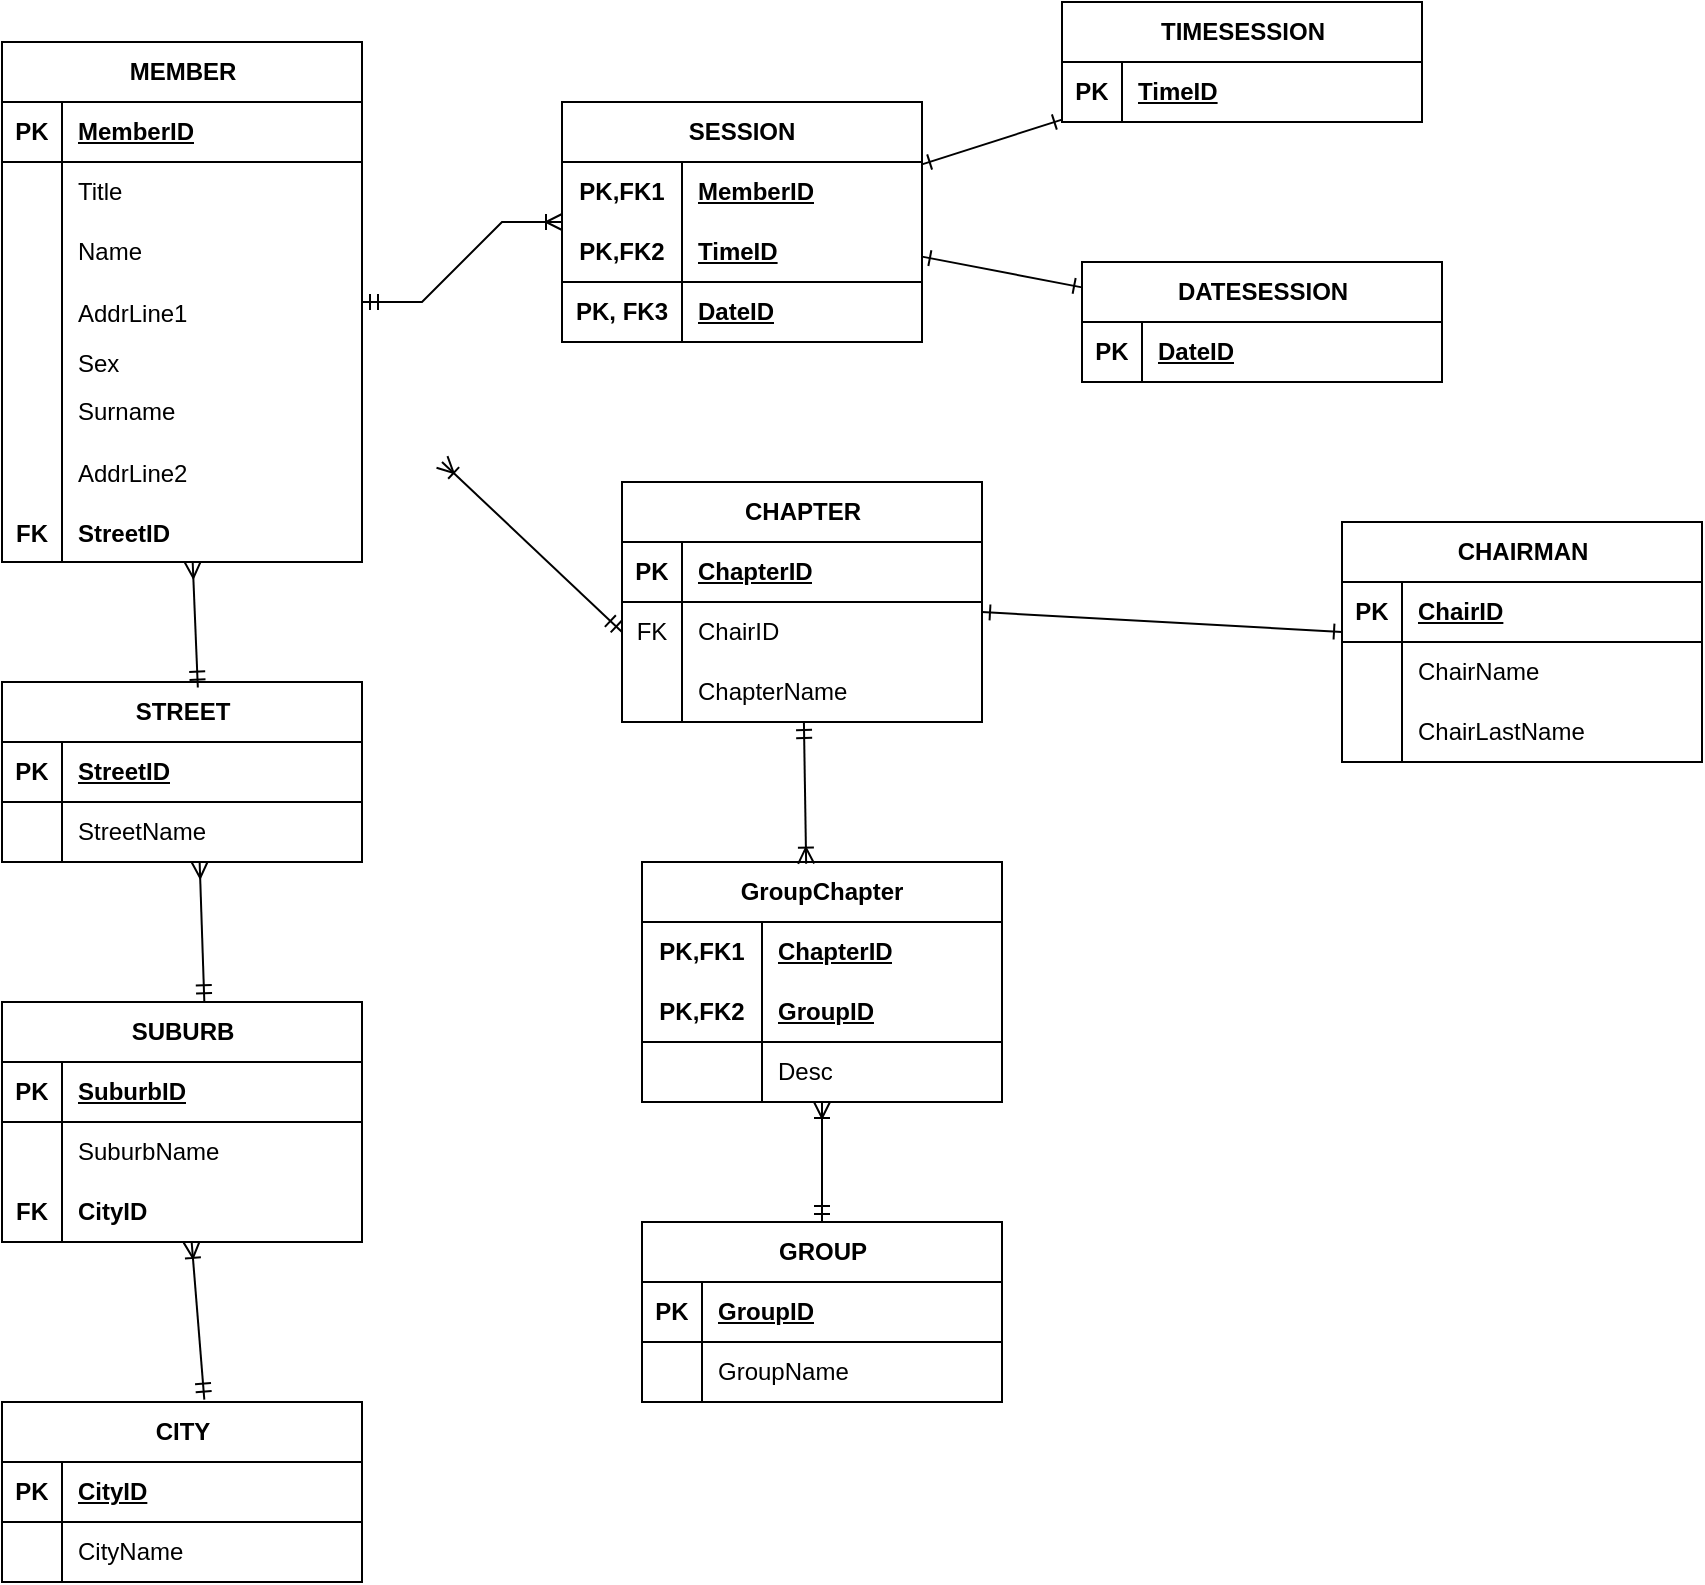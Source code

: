 <mxfile version="24.2.7" type="github">
  <diagram name="Page-1" id="jujWdi4QjU6Uphn5xkBP">
    <mxGraphModel dx="1050" dy="522" grid="1" gridSize="10" guides="1" tooltips="1" connect="1" arrows="1" fold="1" page="1" pageScale="1" pageWidth="3300" pageHeight="4681" math="0" shadow="0">
      <root>
        <mxCell id="0" />
        <mxCell id="1" parent="0" />
        <mxCell id="RATRCSZyDUjlGQs8V0n4-1" value="MEMBER" style="shape=table;startSize=30;container=1;collapsible=1;childLayout=tableLayout;fixedRows=1;rowLines=0;fontStyle=1;align=center;resizeLast=1;html=1;" vertex="1" parent="1">
          <mxGeometry x="300" y="660" width="180" height="260" as="geometry" />
        </mxCell>
        <mxCell id="RATRCSZyDUjlGQs8V0n4-2" value="" style="shape=tableRow;horizontal=0;startSize=0;swimlaneHead=0;swimlaneBody=0;fillColor=none;collapsible=0;dropTarget=0;points=[[0,0.5],[1,0.5]];portConstraint=eastwest;top=0;left=0;right=0;bottom=1;" vertex="1" parent="RATRCSZyDUjlGQs8V0n4-1">
          <mxGeometry y="30" width="180" height="30" as="geometry" />
        </mxCell>
        <mxCell id="RATRCSZyDUjlGQs8V0n4-3" value="PK" style="shape=partialRectangle;connectable=0;fillColor=none;top=0;left=0;bottom=0;right=0;fontStyle=1;overflow=hidden;whiteSpace=wrap;html=1;" vertex="1" parent="RATRCSZyDUjlGQs8V0n4-2">
          <mxGeometry width="30" height="30" as="geometry">
            <mxRectangle width="30" height="30" as="alternateBounds" />
          </mxGeometry>
        </mxCell>
        <mxCell id="RATRCSZyDUjlGQs8V0n4-4" value="MemberID" style="shape=partialRectangle;connectable=0;fillColor=none;top=0;left=0;bottom=0;right=0;align=left;spacingLeft=6;fontStyle=5;overflow=hidden;whiteSpace=wrap;html=1;" vertex="1" parent="RATRCSZyDUjlGQs8V0n4-2">
          <mxGeometry x="30" width="150" height="30" as="geometry">
            <mxRectangle width="150" height="30" as="alternateBounds" />
          </mxGeometry>
        </mxCell>
        <mxCell id="RATRCSZyDUjlGQs8V0n4-5" value="" style="shape=tableRow;horizontal=0;startSize=0;swimlaneHead=0;swimlaneBody=0;fillColor=none;collapsible=0;dropTarget=0;points=[[0,0.5],[1,0.5]];portConstraint=eastwest;top=0;left=0;right=0;bottom=0;" vertex="1" parent="RATRCSZyDUjlGQs8V0n4-1">
          <mxGeometry y="60" width="180" height="30" as="geometry" />
        </mxCell>
        <mxCell id="RATRCSZyDUjlGQs8V0n4-6" value="" style="shape=partialRectangle;connectable=0;fillColor=none;top=0;left=0;bottom=0;right=0;editable=1;overflow=hidden;whiteSpace=wrap;html=1;" vertex="1" parent="RATRCSZyDUjlGQs8V0n4-5">
          <mxGeometry width="30" height="30" as="geometry">
            <mxRectangle width="30" height="30" as="alternateBounds" />
          </mxGeometry>
        </mxCell>
        <mxCell id="RATRCSZyDUjlGQs8V0n4-7" value="Title" style="shape=partialRectangle;connectable=0;fillColor=none;top=0;left=0;bottom=0;right=0;align=left;spacingLeft=6;overflow=hidden;whiteSpace=wrap;html=1;" vertex="1" parent="RATRCSZyDUjlGQs8V0n4-5">
          <mxGeometry x="30" width="150" height="30" as="geometry">
            <mxRectangle width="150" height="30" as="alternateBounds" />
          </mxGeometry>
        </mxCell>
        <mxCell id="RATRCSZyDUjlGQs8V0n4-8" value="" style="shape=tableRow;horizontal=0;startSize=0;swimlaneHead=0;swimlaneBody=0;fillColor=none;collapsible=0;dropTarget=0;points=[[0,0.5],[1,0.5]];portConstraint=eastwest;top=0;left=0;right=0;bottom=0;" vertex="1" parent="RATRCSZyDUjlGQs8V0n4-1">
          <mxGeometry y="90" width="180" height="30" as="geometry" />
        </mxCell>
        <mxCell id="RATRCSZyDUjlGQs8V0n4-9" value="" style="shape=partialRectangle;connectable=0;fillColor=none;top=0;left=0;bottom=0;right=0;editable=1;overflow=hidden;whiteSpace=wrap;html=1;" vertex="1" parent="RATRCSZyDUjlGQs8V0n4-8">
          <mxGeometry width="30" height="30" as="geometry">
            <mxRectangle width="30" height="30" as="alternateBounds" />
          </mxGeometry>
        </mxCell>
        <mxCell id="RATRCSZyDUjlGQs8V0n4-10" value="Name" style="shape=partialRectangle;connectable=0;fillColor=none;top=0;left=0;bottom=0;right=0;align=left;spacingLeft=6;overflow=hidden;whiteSpace=wrap;html=1;" vertex="1" parent="RATRCSZyDUjlGQs8V0n4-8">
          <mxGeometry x="30" width="150" height="30" as="geometry">
            <mxRectangle width="150" height="30" as="alternateBounds" />
          </mxGeometry>
        </mxCell>
        <mxCell id="RATRCSZyDUjlGQs8V0n4-19" value="" style="shape=tableRow;horizontal=0;startSize=0;swimlaneHead=0;swimlaneBody=0;fillColor=none;collapsible=0;dropTarget=0;points=[[0,0.5],[1,0.5]];portConstraint=eastwest;top=0;left=0;right=0;bottom=0;" vertex="1" parent="RATRCSZyDUjlGQs8V0n4-1">
          <mxGeometry y="120" width="180" height="30" as="geometry" />
        </mxCell>
        <mxCell id="RATRCSZyDUjlGQs8V0n4-20" value="" style="shape=partialRectangle;connectable=0;fillColor=none;top=0;left=0;bottom=0;right=0;editable=1;overflow=hidden;" vertex="1" parent="RATRCSZyDUjlGQs8V0n4-19">
          <mxGeometry width="30" height="30" as="geometry">
            <mxRectangle width="30" height="30" as="alternateBounds" />
          </mxGeometry>
        </mxCell>
        <mxCell id="RATRCSZyDUjlGQs8V0n4-21" value="AddrLine1" style="shape=partialRectangle;connectable=0;fillColor=none;top=0;left=0;bottom=0;right=0;align=left;spacingLeft=6;overflow=hidden;" vertex="1" parent="RATRCSZyDUjlGQs8V0n4-19">
          <mxGeometry x="30" width="150" height="30" as="geometry">
            <mxRectangle width="150" height="30" as="alternateBounds" />
          </mxGeometry>
        </mxCell>
        <mxCell id="RATRCSZyDUjlGQs8V0n4-15" value="" style="shape=tableRow;horizontal=0;startSize=0;swimlaneHead=0;swimlaneBody=0;fillColor=none;collapsible=0;dropTarget=0;points=[[0,0.5],[1,0.5]];portConstraint=eastwest;top=0;left=0;right=0;bottom=0;" vertex="1" parent="RATRCSZyDUjlGQs8V0n4-1">
          <mxGeometry y="150" width="180" height="20" as="geometry" />
        </mxCell>
        <mxCell id="RATRCSZyDUjlGQs8V0n4-16" value="" style="shape=partialRectangle;connectable=0;fillColor=none;top=0;left=0;bottom=0;right=0;editable=1;overflow=hidden;" vertex="1" parent="RATRCSZyDUjlGQs8V0n4-15">
          <mxGeometry width="30" height="20" as="geometry">
            <mxRectangle width="30" height="20" as="alternateBounds" />
          </mxGeometry>
        </mxCell>
        <mxCell id="RATRCSZyDUjlGQs8V0n4-17" value="Sex" style="shape=partialRectangle;connectable=0;fillColor=none;top=0;left=0;bottom=0;right=0;align=left;spacingLeft=6;overflow=hidden;" vertex="1" parent="RATRCSZyDUjlGQs8V0n4-15">
          <mxGeometry x="30" width="150" height="20" as="geometry">
            <mxRectangle width="150" height="20" as="alternateBounds" />
          </mxGeometry>
        </mxCell>
        <mxCell id="RATRCSZyDUjlGQs8V0n4-11" value="" style="shape=tableRow;horizontal=0;startSize=0;swimlaneHead=0;swimlaneBody=0;fillColor=none;collapsible=0;dropTarget=0;points=[[0,0.5],[1,0.5]];portConstraint=eastwest;top=0;left=0;right=0;bottom=0;" vertex="1" parent="RATRCSZyDUjlGQs8V0n4-1">
          <mxGeometry y="170" width="180" height="30" as="geometry" />
        </mxCell>
        <mxCell id="RATRCSZyDUjlGQs8V0n4-12" value="" style="shape=partialRectangle;connectable=0;fillColor=none;top=0;left=0;bottom=0;right=0;editable=1;overflow=hidden;whiteSpace=wrap;html=1;" vertex="1" parent="RATRCSZyDUjlGQs8V0n4-11">
          <mxGeometry width="30" height="30" as="geometry">
            <mxRectangle width="30" height="30" as="alternateBounds" />
          </mxGeometry>
        </mxCell>
        <mxCell id="RATRCSZyDUjlGQs8V0n4-13" value="Surname" style="shape=partialRectangle;connectable=0;fillColor=none;top=0;left=0;bottom=0;right=0;align=left;spacingLeft=6;overflow=hidden;whiteSpace=wrap;html=1;" vertex="1" parent="RATRCSZyDUjlGQs8V0n4-11">
          <mxGeometry x="30" width="150" height="30" as="geometry">
            <mxRectangle width="150" height="30" as="alternateBounds" />
          </mxGeometry>
        </mxCell>
        <mxCell id="RATRCSZyDUjlGQs8V0n4-23" value="" style="shape=tableRow;horizontal=0;startSize=0;swimlaneHead=0;swimlaneBody=0;fillColor=none;collapsible=0;dropTarget=0;points=[[0,0.5],[1,0.5]];portConstraint=eastwest;top=0;left=0;right=0;bottom=0;" vertex="1" parent="RATRCSZyDUjlGQs8V0n4-1">
          <mxGeometry y="200" width="180" height="30" as="geometry" />
        </mxCell>
        <mxCell id="RATRCSZyDUjlGQs8V0n4-24" value="" style="shape=partialRectangle;connectable=0;fillColor=none;top=0;left=0;bottom=0;right=0;editable=1;overflow=hidden;" vertex="1" parent="RATRCSZyDUjlGQs8V0n4-23">
          <mxGeometry width="30" height="30" as="geometry">
            <mxRectangle width="30" height="30" as="alternateBounds" />
          </mxGeometry>
        </mxCell>
        <mxCell id="RATRCSZyDUjlGQs8V0n4-25" value="AddrLine2" style="shape=partialRectangle;connectable=0;fillColor=none;top=0;left=0;bottom=0;right=0;align=left;spacingLeft=6;overflow=hidden;" vertex="1" parent="RATRCSZyDUjlGQs8V0n4-23">
          <mxGeometry x="30" width="150" height="30" as="geometry">
            <mxRectangle width="150" height="30" as="alternateBounds" />
          </mxGeometry>
        </mxCell>
        <mxCell id="RATRCSZyDUjlGQs8V0n4-27" value="" style="shape=tableRow;horizontal=0;startSize=0;swimlaneHead=0;swimlaneBody=0;fillColor=none;collapsible=0;dropTarget=0;points=[[0,0.5],[1,0.5]];portConstraint=eastwest;top=0;left=0;right=0;bottom=0;" vertex="1" parent="RATRCSZyDUjlGQs8V0n4-1">
          <mxGeometry y="230" width="180" height="30" as="geometry" />
        </mxCell>
        <mxCell id="RATRCSZyDUjlGQs8V0n4-28" value="FK" style="shape=partialRectangle;connectable=0;fillColor=none;top=0;left=0;bottom=0;right=0;editable=1;overflow=hidden;fontStyle=1" vertex="1" parent="RATRCSZyDUjlGQs8V0n4-27">
          <mxGeometry width="30" height="30" as="geometry">
            <mxRectangle width="30" height="30" as="alternateBounds" />
          </mxGeometry>
        </mxCell>
        <mxCell id="RATRCSZyDUjlGQs8V0n4-29" value="StreetID" style="shape=partialRectangle;connectable=0;fillColor=none;top=0;left=0;bottom=0;right=0;align=left;spacingLeft=6;overflow=hidden;fontStyle=1" vertex="1" parent="RATRCSZyDUjlGQs8V0n4-27">
          <mxGeometry x="30" width="150" height="30" as="geometry">
            <mxRectangle width="150" height="30" as="alternateBounds" />
          </mxGeometry>
        </mxCell>
        <mxCell id="RATRCSZyDUjlGQs8V0n4-30" value="STREET" style="shape=table;startSize=30;container=1;collapsible=1;childLayout=tableLayout;fixedRows=1;rowLines=0;fontStyle=1;align=center;resizeLast=1;html=1;" vertex="1" parent="1">
          <mxGeometry x="300" y="980" width="180" height="90" as="geometry" />
        </mxCell>
        <mxCell id="RATRCSZyDUjlGQs8V0n4-31" value="" style="shape=tableRow;horizontal=0;startSize=0;swimlaneHead=0;swimlaneBody=0;fillColor=none;collapsible=0;dropTarget=0;points=[[0,0.5],[1,0.5]];portConstraint=eastwest;top=0;left=0;right=0;bottom=1;" vertex="1" parent="RATRCSZyDUjlGQs8V0n4-30">
          <mxGeometry y="30" width="180" height="30" as="geometry" />
        </mxCell>
        <mxCell id="RATRCSZyDUjlGQs8V0n4-32" value="PK" style="shape=partialRectangle;connectable=0;fillColor=none;top=0;left=0;bottom=0;right=0;fontStyle=1;overflow=hidden;whiteSpace=wrap;html=1;" vertex="1" parent="RATRCSZyDUjlGQs8V0n4-31">
          <mxGeometry width="30" height="30" as="geometry">
            <mxRectangle width="30" height="30" as="alternateBounds" />
          </mxGeometry>
        </mxCell>
        <mxCell id="RATRCSZyDUjlGQs8V0n4-33" value="StreetID" style="shape=partialRectangle;connectable=0;fillColor=none;top=0;left=0;bottom=0;right=0;align=left;spacingLeft=6;fontStyle=5;overflow=hidden;whiteSpace=wrap;html=1;" vertex="1" parent="RATRCSZyDUjlGQs8V0n4-31">
          <mxGeometry x="30" width="150" height="30" as="geometry">
            <mxRectangle width="150" height="30" as="alternateBounds" />
          </mxGeometry>
        </mxCell>
        <mxCell id="RATRCSZyDUjlGQs8V0n4-34" value="" style="shape=tableRow;horizontal=0;startSize=0;swimlaneHead=0;swimlaneBody=0;fillColor=none;collapsible=0;dropTarget=0;points=[[0,0.5],[1,0.5]];portConstraint=eastwest;top=0;left=0;right=0;bottom=0;" vertex="1" parent="RATRCSZyDUjlGQs8V0n4-30">
          <mxGeometry y="60" width="180" height="30" as="geometry" />
        </mxCell>
        <mxCell id="RATRCSZyDUjlGQs8V0n4-35" value="" style="shape=partialRectangle;connectable=0;fillColor=none;top=0;left=0;bottom=0;right=0;editable=1;overflow=hidden;whiteSpace=wrap;html=1;" vertex="1" parent="RATRCSZyDUjlGQs8V0n4-34">
          <mxGeometry width="30" height="30" as="geometry">
            <mxRectangle width="30" height="30" as="alternateBounds" />
          </mxGeometry>
        </mxCell>
        <mxCell id="RATRCSZyDUjlGQs8V0n4-36" value="StreetName" style="shape=partialRectangle;connectable=0;fillColor=none;top=0;left=0;bottom=0;right=0;align=left;spacingLeft=6;overflow=hidden;whiteSpace=wrap;html=1;" vertex="1" parent="RATRCSZyDUjlGQs8V0n4-34">
          <mxGeometry x="30" width="150" height="30" as="geometry">
            <mxRectangle width="150" height="30" as="alternateBounds" />
          </mxGeometry>
        </mxCell>
        <mxCell id="RATRCSZyDUjlGQs8V0n4-43" value="SUBURB" style="shape=table;startSize=30;container=1;collapsible=1;childLayout=tableLayout;fixedRows=1;rowLines=0;fontStyle=1;align=center;resizeLast=1;html=1;" vertex="1" parent="1">
          <mxGeometry x="300" y="1140" width="180" height="120" as="geometry" />
        </mxCell>
        <mxCell id="RATRCSZyDUjlGQs8V0n4-44" value="" style="shape=tableRow;horizontal=0;startSize=0;swimlaneHead=0;swimlaneBody=0;fillColor=none;collapsible=0;dropTarget=0;points=[[0,0.5],[1,0.5]];portConstraint=eastwest;top=0;left=0;right=0;bottom=1;" vertex="1" parent="RATRCSZyDUjlGQs8V0n4-43">
          <mxGeometry y="30" width="180" height="30" as="geometry" />
        </mxCell>
        <mxCell id="RATRCSZyDUjlGQs8V0n4-45" value="PK" style="shape=partialRectangle;connectable=0;fillColor=none;top=0;left=0;bottom=0;right=0;fontStyle=1;overflow=hidden;whiteSpace=wrap;html=1;" vertex="1" parent="RATRCSZyDUjlGQs8V0n4-44">
          <mxGeometry width="30" height="30" as="geometry">
            <mxRectangle width="30" height="30" as="alternateBounds" />
          </mxGeometry>
        </mxCell>
        <mxCell id="RATRCSZyDUjlGQs8V0n4-46" value="SuburbID" style="shape=partialRectangle;connectable=0;fillColor=none;top=0;left=0;bottom=0;right=0;align=left;spacingLeft=6;fontStyle=5;overflow=hidden;whiteSpace=wrap;html=1;" vertex="1" parent="RATRCSZyDUjlGQs8V0n4-44">
          <mxGeometry x="30" width="150" height="30" as="geometry">
            <mxRectangle width="150" height="30" as="alternateBounds" />
          </mxGeometry>
        </mxCell>
        <mxCell id="RATRCSZyDUjlGQs8V0n4-47" value="" style="shape=tableRow;horizontal=0;startSize=0;swimlaneHead=0;swimlaneBody=0;fillColor=none;collapsible=0;dropTarget=0;points=[[0,0.5],[1,0.5]];portConstraint=eastwest;top=0;left=0;right=0;bottom=0;" vertex="1" parent="RATRCSZyDUjlGQs8V0n4-43">
          <mxGeometry y="60" width="180" height="30" as="geometry" />
        </mxCell>
        <mxCell id="RATRCSZyDUjlGQs8V0n4-48" value="" style="shape=partialRectangle;connectable=0;fillColor=none;top=0;left=0;bottom=0;right=0;editable=1;overflow=hidden;whiteSpace=wrap;html=1;" vertex="1" parent="RATRCSZyDUjlGQs8V0n4-47">
          <mxGeometry width="30" height="30" as="geometry">
            <mxRectangle width="30" height="30" as="alternateBounds" />
          </mxGeometry>
        </mxCell>
        <mxCell id="RATRCSZyDUjlGQs8V0n4-49" value="SuburbName" style="shape=partialRectangle;connectable=0;fillColor=none;top=0;left=0;bottom=0;right=0;align=left;spacingLeft=6;overflow=hidden;whiteSpace=wrap;html=1;" vertex="1" parent="RATRCSZyDUjlGQs8V0n4-47">
          <mxGeometry x="30" width="150" height="30" as="geometry">
            <mxRectangle width="150" height="30" as="alternateBounds" />
          </mxGeometry>
        </mxCell>
        <mxCell id="RATRCSZyDUjlGQs8V0n4-50" value="" style="shape=tableRow;horizontal=0;startSize=0;swimlaneHead=0;swimlaneBody=0;fillColor=none;collapsible=0;dropTarget=0;points=[[0,0.5],[1,0.5]];portConstraint=eastwest;top=0;left=0;right=0;bottom=0;" vertex="1" parent="RATRCSZyDUjlGQs8V0n4-43">
          <mxGeometry y="90" width="180" height="30" as="geometry" />
        </mxCell>
        <mxCell id="RATRCSZyDUjlGQs8V0n4-51" value="&lt;b&gt;FK&lt;/b&gt;" style="shape=partialRectangle;connectable=0;fillColor=none;top=0;left=0;bottom=0;right=0;editable=1;overflow=hidden;whiteSpace=wrap;html=1;" vertex="1" parent="RATRCSZyDUjlGQs8V0n4-50">
          <mxGeometry width="30" height="30" as="geometry">
            <mxRectangle width="30" height="30" as="alternateBounds" />
          </mxGeometry>
        </mxCell>
        <mxCell id="RATRCSZyDUjlGQs8V0n4-52" value="&lt;b&gt;CityID&lt;/b&gt;" style="shape=partialRectangle;connectable=0;fillColor=none;top=0;left=0;bottom=0;right=0;align=left;spacingLeft=6;overflow=hidden;whiteSpace=wrap;html=1;" vertex="1" parent="RATRCSZyDUjlGQs8V0n4-50">
          <mxGeometry x="30" width="150" height="30" as="geometry">
            <mxRectangle width="150" height="30" as="alternateBounds" />
          </mxGeometry>
        </mxCell>
        <mxCell id="RATRCSZyDUjlGQs8V0n4-56" value="CITY" style="shape=table;startSize=30;container=1;collapsible=1;childLayout=tableLayout;fixedRows=1;rowLines=0;fontStyle=1;align=center;resizeLast=1;html=1;" vertex="1" parent="1">
          <mxGeometry x="300" y="1340" width="180" height="90" as="geometry" />
        </mxCell>
        <mxCell id="RATRCSZyDUjlGQs8V0n4-57" value="" style="shape=tableRow;horizontal=0;startSize=0;swimlaneHead=0;swimlaneBody=0;fillColor=none;collapsible=0;dropTarget=0;points=[[0,0.5],[1,0.5]];portConstraint=eastwest;top=0;left=0;right=0;bottom=1;" vertex="1" parent="RATRCSZyDUjlGQs8V0n4-56">
          <mxGeometry y="30" width="180" height="30" as="geometry" />
        </mxCell>
        <mxCell id="RATRCSZyDUjlGQs8V0n4-58" value="PK" style="shape=partialRectangle;connectable=0;fillColor=none;top=0;left=0;bottom=0;right=0;fontStyle=1;overflow=hidden;whiteSpace=wrap;html=1;" vertex="1" parent="RATRCSZyDUjlGQs8V0n4-57">
          <mxGeometry width="30" height="30" as="geometry">
            <mxRectangle width="30" height="30" as="alternateBounds" />
          </mxGeometry>
        </mxCell>
        <mxCell id="RATRCSZyDUjlGQs8V0n4-59" value="CityID" style="shape=partialRectangle;connectable=0;fillColor=none;top=0;left=0;bottom=0;right=0;align=left;spacingLeft=6;fontStyle=5;overflow=hidden;whiteSpace=wrap;html=1;" vertex="1" parent="RATRCSZyDUjlGQs8V0n4-57">
          <mxGeometry x="30" width="150" height="30" as="geometry">
            <mxRectangle width="150" height="30" as="alternateBounds" />
          </mxGeometry>
        </mxCell>
        <mxCell id="RATRCSZyDUjlGQs8V0n4-60" value="" style="shape=tableRow;horizontal=0;startSize=0;swimlaneHead=0;swimlaneBody=0;fillColor=none;collapsible=0;dropTarget=0;points=[[0,0.5],[1,0.5]];portConstraint=eastwest;top=0;left=0;right=0;bottom=0;" vertex="1" parent="RATRCSZyDUjlGQs8V0n4-56">
          <mxGeometry y="60" width="180" height="30" as="geometry" />
        </mxCell>
        <mxCell id="RATRCSZyDUjlGQs8V0n4-61" value="" style="shape=partialRectangle;connectable=0;fillColor=none;top=0;left=0;bottom=0;right=0;editable=1;overflow=hidden;whiteSpace=wrap;html=1;" vertex="1" parent="RATRCSZyDUjlGQs8V0n4-60">
          <mxGeometry width="30" height="30" as="geometry">
            <mxRectangle width="30" height="30" as="alternateBounds" />
          </mxGeometry>
        </mxCell>
        <mxCell id="RATRCSZyDUjlGQs8V0n4-62" value="CityName" style="shape=partialRectangle;connectable=0;fillColor=none;top=0;left=0;bottom=0;right=0;align=left;spacingLeft=6;overflow=hidden;whiteSpace=wrap;html=1;" vertex="1" parent="RATRCSZyDUjlGQs8V0n4-60">
          <mxGeometry x="30" width="150" height="30" as="geometry">
            <mxRectangle width="150" height="30" as="alternateBounds" />
          </mxGeometry>
        </mxCell>
        <mxCell id="RATRCSZyDUjlGQs8V0n4-69" value="" style="fontSize=12;html=1;endArrow=ERmany;startArrow=ERmandOne;rounded=0;exitX=0.562;exitY=-0.003;exitDx=0;exitDy=0;exitPerimeter=0;endFill=0;startFill=0;entryX=0.549;entryY=1;entryDx=0;entryDy=0;entryPerimeter=0;" edge="1" parent="1" source="RATRCSZyDUjlGQs8V0n4-43" target="RATRCSZyDUjlGQs8V0n4-34">
          <mxGeometry width="100" height="100" relative="1" as="geometry">
            <mxPoint x="630" y="1110" as="sourcePoint" />
            <mxPoint x="390" y="1080" as="targetPoint" />
          </mxGeometry>
        </mxCell>
        <mxCell id="RATRCSZyDUjlGQs8V0n4-70" value="" style="fontSize=12;html=1;endArrow=ERmany;startArrow=ERmandOne;rounded=0;exitX=0.544;exitY=0.031;exitDx=0;exitDy=0;exitPerimeter=0;endFill=0;" edge="1" parent="1" source="RATRCSZyDUjlGQs8V0n4-30" target="RATRCSZyDUjlGQs8V0n4-1">
          <mxGeometry width="100" height="100" relative="1" as="geometry">
            <mxPoint x="630" y="1020" as="sourcePoint" />
            <mxPoint x="730" y="920" as="targetPoint" />
          </mxGeometry>
        </mxCell>
        <mxCell id="RATRCSZyDUjlGQs8V0n4-71" value="" style="fontSize=12;html=1;endArrow=ERoneToMany;startArrow=ERmandOne;rounded=0;exitX=0.562;exitY=-0.013;exitDx=0;exitDy=0;exitPerimeter=0;" edge="1" parent="1" source="RATRCSZyDUjlGQs8V0n4-56" target="RATRCSZyDUjlGQs8V0n4-43">
          <mxGeometry width="100" height="100" relative="1" as="geometry">
            <mxPoint x="630" y="1150" as="sourcePoint" />
            <mxPoint x="730" y="1050" as="targetPoint" />
          </mxGeometry>
        </mxCell>
        <mxCell id="RATRCSZyDUjlGQs8V0n4-85" value="SESSION" style="shape=table;startSize=30;container=1;collapsible=1;childLayout=tableLayout;fixedRows=1;rowLines=0;fontStyle=1;align=center;resizeLast=1;html=1;whiteSpace=wrap;" vertex="1" parent="1">
          <mxGeometry x="580" y="690" width="180" height="120" as="geometry" />
        </mxCell>
        <mxCell id="RATRCSZyDUjlGQs8V0n4-86" value="" style="shape=tableRow;horizontal=0;startSize=0;swimlaneHead=0;swimlaneBody=0;fillColor=none;collapsible=0;dropTarget=0;points=[[0,0.5],[1,0.5]];portConstraint=eastwest;top=0;left=0;right=0;bottom=0;html=1;" vertex="1" parent="RATRCSZyDUjlGQs8V0n4-85">
          <mxGeometry y="30" width="180" height="30" as="geometry" />
        </mxCell>
        <mxCell id="RATRCSZyDUjlGQs8V0n4-87" value="PK,FK1" style="shape=partialRectangle;connectable=0;fillColor=none;top=0;left=0;bottom=0;right=0;fontStyle=1;overflow=hidden;html=1;whiteSpace=wrap;" vertex="1" parent="RATRCSZyDUjlGQs8V0n4-86">
          <mxGeometry width="60" height="30" as="geometry">
            <mxRectangle width="60" height="30" as="alternateBounds" />
          </mxGeometry>
        </mxCell>
        <mxCell id="RATRCSZyDUjlGQs8V0n4-88" value="MemberID" style="shape=partialRectangle;connectable=0;fillColor=none;top=0;left=0;bottom=0;right=0;align=left;spacingLeft=6;fontStyle=5;overflow=hidden;html=1;whiteSpace=wrap;" vertex="1" parent="RATRCSZyDUjlGQs8V0n4-86">
          <mxGeometry x="60" width="120" height="30" as="geometry">
            <mxRectangle width="120" height="30" as="alternateBounds" />
          </mxGeometry>
        </mxCell>
        <mxCell id="RATRCSZyDUjlGQs8V0n4-89" value="" style="shape=tableRow;horizontal=0;startSize=0;swimlaneHead=0;swimlaneBody=0;fillColor=none;collapsible=0;dropTarget=0;points=[[0,0.5],[1,0.5]];portConstraint=eastwest;top=0;left=0;right=0;bottom=1;html=1;" vertex="1" parent="RATRCSZyDUjlGQs8V0n4-85">
          <mxGeometry y="60" width="180" height="30" as="geometry" />
        </mxCell>
        <mxCell id="RATRCSZyDUjlGQs8V0n4-90" value="PK,FK2" style="shape=partialRectangle;connectable=0;fillColor=none;top=0;left=0;bottom=0;right=0;fontStyle=1;overflow=hidden;html=1;whiteSpace=wrap;" vertex="1" parent="RATRCSZyDUjlGQs8V0n4-89">
          <mxGeometry width="60" height="30" as="geometry">
            <mxRectangle width="60" height="30" as="alternateBounds" />
          </mxGeometry>
        </mxCell>
        <mxCell id="RATRCSZyDUjlGQs8V0n4-91" value="TimeID" style="shape=partialRectangle;connectable=0;fillColor=none;top=0;left=0;bottom=0;right=0;align=left;spacingLeft=6;fontStyle=5;overflow=hidden;html=1;whiteSpace=wrap;" vertex="1" parent="RATRCSZyDUjlGQs8V0n4-89">
          <mxGeometry x="60" width="120" height="30" as="geometry">
            <mxRectangle width="120" height="30" as="alternateBounds" />
          </mxGeometry>
        </mxCell>
        <mxCell id="RATRCSZyDUjlGQs8V0n4-99" value="" style="shape=tableRow;horizontal=0;startSize=0;swimlaneHead=0;swimlaneBody=0;fillColor=none;collapsible=0;dropTarget=0;points=[[0,0.5],[1,0.5]];portConstraint=eastwest;top=0;left=0;right=0;bottom=1;" vertex="1" parent="RATRCSZyDUjlGQs8V0n4-85">
          <mxGeometry y="90" width="180" height="30" as="geometry" />
        </mxCell>
        <mxCell id="RATRCSZyDUjlGQs8V0n4-100" value="PK, FK3" style="shape=partialRectangle;connectable=0;fillColor=none;top=0;left=0;bottom=0;right=0;fontStyle=1;overflow=hidden;whiteSpace=wrap;html=1;" vertex="1" parent="RATRCSZyDUjlGQs8V0n4-99">
          <mxGeometry width="60" height="30" as="geometry">
            <mxRectangle width="60" height="30" as="alternateBounds" />
          </mxGeometry>
        </mxCell>
        <mxCell id="RATRCSZyDUjlGQs8V0n4-101" value="DateID" style="shape=partialRectangle;connectable=0;fillColor=none;top=0;left=0;bottom=0;right=0;align=left;spacingLeft=6;fontStyle=5;overflow=hidden;whiteSpace=wrap;html=1;" vertex="1" parent="RATRCSZyDUjlGQs8V0n4-99">
          <mxGeometry x="60" width="120" height="30" as="geometry">
            <mxRectangle width="120" height="30" as="alternateBounds" />
          </mxGeometry>
        </mxCell>
        <mxCell id="RATRCSZyDUjlGQs8V0n4-102" value="TIMESESSION" style="shape=table;startSize=30;container=1;collapsible=1;childLayout=tableLayout;fixedRows=1;rowLines=0;fontStyle=1;align=center;resizeLast=1;html=1;" vertex="1" parent="1">
          <mxGeometry x="830" y="640" width="180" height="60" as="geometry" />
        </mxCell>
        <mxCell id="RATRCSZyDUjlGQs8V0n4-103" value="" style="shape=tableRow;horizontal=0;startSize=0;swimlaneHead=0;swimlaneBody=0;fillColor=none;collapsible=0;dropTarget=0;points=[[0,0.5],[1,0.5]];portConstraint=eastwest;top=0;left=0;right=0;bottom=1;" vertex="1" parent="RATRCSZyDUjlGQs8V0n4-102">
          <mxGeometry y="30" width="180" height="30" as="geometry" />
        </mxCell>
        <mxCell id="RATRCSZyDUjlGQs8V0n4-104" value="PK" style="shape=partialRectangle;connectable=0;fillColor=none;top=0;left=0;bottom=0;right=0;fontStyle=1;overflow=hidden;whiteSpace=wrap;html=1;" vertex="1" parent="RATRCSZyDUjlGQs8V0n4-103">
          <mxGeometry width="30" height="30" as="geometry">
            <mxRectangle width="30" height="30" as="alternateBounds" />
          </mxGeometry>
        </mxCell>
        <mxCell id="RATRCSZyDUjlGQs8V0n4-105" value="TimeID" style="shape=partialRectangle;connectable=0;fillColor=none;top=0;left=0;bottom=0;right=0;align=left;spacingLeft=6;fontStyle=5;overflow=hidden;whiteSpace=wrap;html=1;" vertex="1" parent="RATRCSZyDUjlGQs8V0n4-103">
          <mxGeometry x="30" width="150" height="30" as="geometry">
            <mxRectangle width="150" height="30" as="alternateBounds" />
          </mxGeometry>
        </mxCell>
        <mxCell id="RATRCSZyDUjlGQs8V0n4-115" value="DATESESSION" style="shape=table;startSize=30;container=1;collapsible=1;childLayout=tableLayout;fixedRows=1;rowLines=0;fontStyle=1;align=center;resizeLast=1;html=1;" vertex="1" parent="1">
          <mxGeometry x="840" y="770" width="180" height="60" as="geometry" />
        </mxCell>
        <mxCell id="RATRCSZyDUjlGQs8V0n4-116" value="" style="shape=tableRow;horizontal=0;startSize=0;swimlaneHead=0;swimlaneBody=0;fillColor=none;collapsible=0;dropTarget=0;points=[[0,0.5],[1,0.5]];portConstraint=eastwest;top=0;left=0;right=0;bottom=1;" vertex="1" parent="RATRCSZyDUjlGQs8V0n4-115">
          <mxGeometry y="30" width="180" height="30" as="geometry" />
        </mxCell>
        <mxCell id="RATRCSZyDUjlGQs8V0n4-117" value="PK" style="shape=partialRectangle;connectable=0;fillColor=none;top=0;left=0;bottom=0;right=0;fontStyle=1;overflow=hidden;whiteSpace=wrap;html=1;" vertex="1" parent="RATRCSZyDUjlGQs8V0n4-116">
          <mxGeometry width="30" height="30" as="geometry">
            <mxRectangle width="30" height="30" as="alternateBounds" />
          </mxGeometry>
        </mxCell>
        <mxCell id="RATRCSZyDUjlGQs8V0n4-118" value="DateID" style="shape=partialRectangle;connectable=0;fillColor=none;top=0;left=0;bottom=0;right=0;align=left;spacingLeft=6;fontStyle=5;overflow=hidden;whiteSpace=wrap;html=1;" vertex="1" parent="RATRCSZyDUjlGQs8V0n4-116">
          <mxGeometry x="30" width="150" height="30" as="geometry">
            <mxRectangle width="150" height="30" as="alternateBounds" />
          </mxGeometry>
        </mxCell>
        <mxCell id="RATRCSZyDUjlGQs8V0n4-128" value="" style="fontSize=12;html=1;endArrow=ERone;endFill=1;rounded=0;startArrow=ERone;startFill=0;" edge="1" parent="1" source="RATRCSZyDUjlGQs8V0n4-85" target="RATRCSZyDUjlGQs8V0n4-102">
          <mxGeometry width="100" height="100" relative="1" as="geometry">
            <mxPoint x="620" y="820" as="sourcePoint" />
            <mxPoint x="720" y="720" as="targetPoint" />
          </mxGeometry>
        </mxCell>
        <mxCell id="RATRCSZyDUjlGQs8V0n4-129" value="" style="fontSize=12;html=1;endArrow=ERone;endFill=1;rounded=0;startArrow=ERone;startFill=0;" edge="1" parent="1" source="RATRCSZyDUjlGQs8V0n4-85" target="RATRCSZyDUjlGQs8V0n4-115">
          <mxGeometry width="100" height="100" relative="1" as="geometry">
            <mxPoint x="620" y="820" as="sourcePoint" />
            <mxPoint x="720" y="720" as="targetPoint" />
          </mxGeometry>
        </mxCell>
        <mxCell id="RATRCSZyDUjlGQs8V0n4-130" value="" style="edgeStyle=entityRelationEdgeStyle;fontSize=12;html=1;endArrow=ERoneToMany;startArrow=ERmandOne;rounded=0;" edge="1" parent="1" source="RATRCSZyDUjlGQs8V0n4-1" target="RATRCSZyDUjlGQs8V0n4-85">
          <mxGeometry width="100" height="100" relative="1" as="geometry">
            <mxPoint x="620" y="820" as="sourcePoint" />
            <mxPoint x="720" y="720" as="targetPoint" />
          </mxGeometry>
        </mxCell>
        <mxCell id="RATRCSZyDUjlGQs8V0n4-189" style="edgeStyle=orthogonalEdgeStyle;rounded=0;orthogonalLoop=1;jettySize=auto;html=1;exitX=0.75;exitY=0;exitDx=0;exitDy=0;" edge="1" parent="1" source="RATRCSZyDUjlGQs8V0n4-131">
          <mxGeometry relative="1" as="geometry">
            <mxPoint x="745" y="900" as="targetPoint" />
          </mxGeometry>
        </mxCell>
        <mxCell id="RATRCSZyDUjlGQs8V0n4-131" value="CHAPTER" style="shape=table;startSize=30;container=1;collapsible=1;childLayout=tableLayout;fixedRows=1;rowLines=0;fontStyle=1;align=center;resizeLast=1;html=1;" vertex="1" parent="1">
          <mxGeometry x="610" y="880" width="180" height="120" as="geometry" />
        </mxCell>
        <mxCell id="RATRCSZyDUjlGQs8V0n4-132" value="" style="shape=tableRow;horizontal=0;startSize=0;swimlaneHead=0;swimlaneBody=0;fillColor=none;collapsible=0;dropTarget=0;points=[[0,0.5],[1,0.5]];portConstraint=eastwest;top=0;left=0;right=0;bottom=1;" vertex="1" parent="RATRCSZyDUjlGQs8V0n4-131">
          <mxGeometry y="30" width="180" height="30" as="geometry" />
        </mxCell>
        <mxCell id="RATRCSZyDUjlGQs8V0n4-133" value="PK" style="shape=partialRectangle;connectable=0;fillColor=none;top=0;left=0;bottom=0;right=0;fontStyle=1;overflow=hidden;whiteSpace=wrap;html=1;" vertex="1" parent="RATRCSZyDUjlGQs8V0n4-132">
          <mxGeometry width="30" height="30" as="geometry">
            <mxRectangle width="30" height="30" as="alternateBounds" />
          </mxGeometry>
        </mxCell>
        <mxCell id="RATRCSZyDUjlGQs8V0n4-134" value="ChapterID" style="shape=partialRectangle;connectable=0;fillColor=none;top=0;left=0;bottom=0;right=0;align=left;spacingLeft=6;fontStyle=5;overflow=hidden;whiteSpace=wrap;html=1;" vertex="1" parent="RATRCSZyDUjlGQs8V0n4-132">
          <mxGeometry x="30" width="150" height="30" as="geometry">
            <mxRectangle width="150" height="30" as="alternateBounds" />
          </mxGeometry>
        </mxCell>
        <mxCell id="RATRCSZyDUjlGQs8V0n4-186" value="" style="shape=tableRow;horizontal=0;startSize=0;swimlaneHead=0;swimlaneBody=0;fillColor=none;collapsible=0;dropTarget=0;points=[[0,0.5],[1,0.5]];portConstraint=eastwest;top=0;left=0;right=0;bottom=0;" vertex="1" parent="RATRCSZyDUjlGQs8V0n4-131">
          <mxGeometry y="60" width="180" height="30" as="geometry" />
        </mxCell>
        <mxCell id="RATRCSZyDUjlGQs8V0n4-187" value="FK" style="shape=partialRectangle;connectable=0;fillColor=none;top=0;left=0;bottom=0;right=0;fontStyle=0;overflow=hidden;whiteSpace=wrap;html=1;" vertex="1" parent="RATRCSZyDUjlGQs8V0n4-186">
          <mxGeometry width="30" height="30" as="geometry">
            <mxRectangle width="30" height="30" as="alternateBounds" />
          </mxGeometry>
        </mxCell>
        <mxCell id="RATRCSZyDUjlGQs8V0n4-188" value="ChairID" style="shape=partialRectangle;connectable=0;fillColor=none;top=0;left=0;bottom=0;right=0;align=left;spacingLeft=6;fontStyle=0;overflow=hidden;whiteSpace=wrap;html=1;" vertex="1" parent="RATRCSZyDUjlGQs8V0n4-186">
          <mxGeometry x="30" width="150" height="30" as="geometry">
            <mxRectangle width="150" height="30" as="alternateBounds" />
          </mxGeometry>
        </mxCell>
        <mxCell id="RATRCSZyDUjlGQs8V0n4-135" value="" style="shape=tableRow;horizontal=0;startSize=0;swimlaneHead=0;swimlaneBody=0;fillColor=none;collapsible=0;dropTarget=0;points=[[0,0.5],[1,0.5]];portConstraint=eastwest;top=0;left=0;right=0;bottom=0;" vertex="1" parent="RATRCSZyDUjlGQs8V0n4-131">
          <mxGeometry y="90" width="180" height="30" as="geometry" />
        </mxCell>
        <mxCell id="RATRCSZyDUjlGQs8V0n4-136" value="" style="shape=partialRectangle;connectable=0;fillColor=none;top=0;left=0;bottom=0;right=0;editable=1;overflow=hidden;whiteSpace=wrap;html=1;" vertex="1" parent="RATRCSZyDUjlGQs8V0n4-135">
          <mxGeometry width="30" height="30" as="geometry">
            <mxRectangle width="30" height="30" as="alternateBounds" />
          </mxGeometry>
        </mxCell>
        <mxCell id="RATRCSZyDUjlGQs8V0n4-137" value="ChapterName" style="shape=partialRectangle;connectable=0;fillColor=none;top=0;left=0;bottom=0;right=0;align=left;spacingLeft=6;overflow=hidden;whiteSpace=wrap;html=1;" vertex="1" parent="RATRCSZyDUjlGQs8V0n4-135">
          <mxGeometry x="30" width="150" height="30" as="geometry">
            <mxRectangle width="150" height="30" as="alternateBounds" />
          </mxGeometry>
        </mxCell>
        <mxCell id="RATRCSZyDUjlGQs8V0n4-144" value="CHAIRMAN" style="shape=table;startSize=30;container=1;collapsible=1;childLayout=tableLayout;fixedRows=1;rowLines=0;fontStyle=1;align=center;resizeLast=1;html=1;" vertex="1" parent="1">
          <mxGeometry x="970" y="900" width="180" height="120" as="geometry" />
        </mxCell>
        <mxCell id="RATRCSZyDUjlGQs8V0n4-145" value="" style="shape=tableRow;horizontal=0;startSize=0;swimlaneHead=0;swimlaneBody=0;fillColor=none;collapsible=0;dropTarget=0;points=[[0,0.5],[1,0.5]];portConstraint=eastwest;top=0;left=0;right=0;bottom=1;" vertex="1" parent="RATRCSZyDUjlGQs8V0n4-144">
          <mxGeometry y="30" width="180" height="30" as="geometry" />
        </mxCell>
        <mxCell id="RATRCSZyDUjlGQs8V0n4-146" value="PK" style="shape=partialRectangle;connectable=0;fillColor=none;top=0;left=0;bottom=0;right=0;fontStyle=1;overflow=hidden;whiteSpace=wrap;html=1;" vertex="1" parent="RATRCSZyDUjlGQs8V0n4-145">
          <mxGeometry width="30" height="30" as="geometry">
            <mxRectangle width="30" height="30" as="alternateBounds" />
          </mxGeometry>
        </mxCell>
        <mxCell id="RATRCSZyDUjlGQs8V0n4-147" value="ChairID" style="shape=partialRectangle;connectable=0;fillColor=none;top=0;left=0;bottom=0;right=0;align=left;spacingLeft=6;fontStyle=5;overflow=hidden;whiteSpace=wrap;html=1;" vertex="1" parent="RATRCSZyDUjlGQs8V0n4-145">
          <mxGeometry x="30" width="150" height="30" as="geometry">
            <mxRectangle width="150" height="30" as="alternateBounds" />
          </mxGeometry>
        </mxCell>
        <mxCell id="RATRCSZyDUjlGQs8V0n4-148" value="" style="shape=tableRow;horizontal=0;startSize=0;swimlaneHead=0;swimlaneBody=0;fillColor=none;collapsible=0;dropTarget=0;points=[[0,0.5],[1,0.5]];portConstraint=eastwest;top=0;left=0;right=0;bottom=0;" vertex="1" parent="RATRCSZyDUjlGQs8V0n4-144">
          <mxGeometry y="60" width="180" height="30" as="geometry" />
        </mxCell>
        <mxCell id="RATRCSZyDUjlGQs8V0n4-149" value="" style="shape=partialRectangle;connectable=0;fillColor=none;top=0;left=0;bottom=0;right=0;editable=1;overflow=hidden;whiteSpace=wrap;html=1;" vertex="1" parent="RATRCSZyDUjlGQs8V0n4-148">
          <mxGeometry width="30" height="30" as="geometry">
            <mxRectangle width="30" height="30" as="alternateBounds" />
          </mxGeometry>
        </mxCell>
        <mxCell id="RATRCSZyDUjlGQs8V0n4-150" value="ChairName" style="shape=partialRectangle;connectable=0;fillColor=none;top=0;left=0;bottom=0;right=0;align=left;spacingLeft=6;overflow=hidden;whiteSpace=wrap;html=1;" vertex="1" parent="RATRCSZyDUjlGQs8V0n4-148">
          <mxGeometry x="30" width="150" height="30" as="geometry">
            <mxRectangle width="150" height="30" as="alternateBounds" />
          </mxGeometry>
        </mxCell>
        <mxCell id="RATRCSZyDUjlGQs8V0n4-151" value="" style="shape=tableRow;horizontal=0;startSize=0;swimlaneHead=0;swimlaneBody=0;fillColor=none;collapsible=0;dropTarget=0;points=[[0,0.5],[1,0.5]];portConstraint=eastwest;top=0;left=0;right=0;bottom=0;" vertex="1" parent="RATRCSZyDUjlGQs8V0n4-144">
          <mxGeometry y="90" width="180" height="30" as="geometry" />
        </mxCell>
        <mxCell id="RATRCSZyDUjlGQs8V0n4-152" value="" style="shape=partialRectangle;connectable=0;fillColor=none;top=0;left=0;bottom=0;right=0;editable=1;overflow=hidden;whiteSpace=wrap;html=1;" vertex="1" parent="RATRCSZyDUjlGQs8V0n4-151">
          <mxGeometry width="30" height="30" as="geometry">
            <mxRectangle width="30" height="30" as="alternateBounds" />
          </mxGeometry>
        </mxCell>
        <mxCell id="RATRCSZyDUjlGQs8V0n4-153" value="ChairLastName" style="shape=partialRectangle;connectable=0;fillColor=none;top=0;left=0;bottom=0;right=0;align=left;spacingLeft=6;overflow=hidden;whiteSpace=wrap;html=1;" vertex="1" parent="RATRCSZyDUjlGQs8V0n4-151">
          <mxGeometry x="30" width="150" height="30" as="geometry">
            <mxRectangle width="150" height="30" as="alternateBounds" />
          </mxGeometry>
        </mxCell>
        <mxCell id="RATRCSZyDUjlGQs8V0n4-157" value="GroupChapter" style="shape=table;startSize=30;container=1;collapsible=1;childLayout=tableLayout;fixedRows=1;rowLines=0;fontStyle=1;align=center;resizeLast=1;html=1;whiteSpace=wrap;" vertex="1" parent="1">
          <mxGeometry x="620" y="1070" width="180" height="120" as="geometry" />
        </mxCell>
        <mxCell id="RATRCSZyDUjlGQs8V0n4-158" value="" style="shape=tableRow;horizontal=0;startSize=0;swimlaneHead=0;swimlaneBody=0;fillColor=none;collapsible=0;dropTarget=0;points=[[0,0.5],[1,0.5]];portConstraint=eastwest;top=0;left=0;right=0;bottom=0;html=1;" vertex="1" parent="RATRCSZyDUjlGQs8V0n4-157">
          <mxGeometry y="30" width="180" height="30" as="geometry" />
        </mxCell>
        <mxCell id="RATRCSZyDUjlGQs8V0n4-159" value="PK,FK1" style="shape=partialRectangle;connectable=0;fillColor=none;top=0;left=0;bottom=0;right=0;fontStyle=1;overflow=hidden;html=1;whiteSpace=wrap;" vertex="1" parent="RATRCSZyDUjlGQs8V0n4-158">
          <mxGeometry width="60" height="30" as="geometry">
            <mxRectangle width="60" height="30" as="alternateBounds" />
          </mxGeometry>
        </mxCell>
        <mxCell id="RATRCSZyDUjlGQs8V0n4-160" value="ChapterID" style="shape=partialRectangle;connectable=0;fillColor=none;top=0;left=0;bottom=0;right=0;align=left;spacingLeft=6;fontStyle=5;overflow=hidden;html=1;whiteSpace=wrap;" vertex="1" parent="RATRCSZyDUjlGQs8V0n4-158">
          <mxGeometry x="60" width="120" height="30" as="geometry">
            <mxRectangle width="120" height="30" as="alternateBounds" />
          </mxGeometry>
        </mxCell>
        <mxCell id="RATRCSZyDUjlGQs8V0n4-161" value="" style="shape=tableRow;horizontal=0;startSize=0;swimlaneHead=0;swimlaneBody=0;fillColor=none;collapsible=0;dropTarget=0;points=[[0,0.5],[1,0.5]];portConstraint=eastwest;top=0;left=0;right=0;bottom=1;html=1;" vertex="1" parent="RATRCSZyDUjlGQs8V0n4-157">
          <mxGeometry y="60" width="180" height="30" as="geometry" />
        </mxCell>
        <mxCell id="RATRCSZyDUjlGQs8V0n4-162" value="PK,FK2" style="shape=partialRectangle;connectable=0;fillColor=none;top=0;left=0;bottom=0;right=0;fontStyle=1;overflow=hidden;html=1;whiteSpace=wrap;" vertex="1" parent="RATRCSZyDUjlGQs8V0n4-161">
          <mxGeometry width="60" height="30" as="geometry">
            <mxRectangle width="60" height="30" as="alternateBounds" />
          </mxGeometry>
        </mxCell>
        <mxCell id="RATRCSZyDUjlGQs8V0n4-163" value="GroupID" style="shape=partialRectangle;connectable=0;fillColor=none;top=0;left=0;bottom=0;right=0;align=left;spacingLeft=6;fontStyle=5;overflow=hidden;html=1;whiteSpace=wrap;" vertex="1" parent="RATRCSZyDUjlGQs8V0n4-161">
          <mxGeometry x="60" width="120" height="30" as="geometry">
            <mxRectangle width="120" height="30" as="alternateBounds" />
          </mxGeometry>
        </mxCell>
        <mxCell id="RATRCSZyDUjlGQs8V0n4-164" value="" style="shape=tableRow;horizontal=0;startSize=0;swimlaneHead=0;swimlaneBody=0;fillColor=none;collapsible=0;dropTarget=0;points=[[0,0.5],[1,0.5]];portConstraint=eastwest;top=0;left=0;right=0;bottom=0;html=1;" vertex="1" parent="RATRCSZyDUjlGQs8V0n4-157">
          <mxGeometry y="90" width="180" height="30" as="geometry" />
        </mxCell>
        <mxCell id="RATRCSZyDUjlGQs8V0n4-165" value="" style="shape=partialRectangle;connectable=0;fillColor=none;top=0;left=0;bottom=0;right=0;editable=1;overflow=hidden;html=1;whiteSpace=wrap;" vertex="1" parent="RATRCSZyDUjlGQs8V0n4-164">
          <mxGeometry width="60" height="30" as="geometry">
            <mxRectangle width="60" height="30" as="alternateBounds" />
          </mxGeometry>
        </mxCell>
        <mxCell id="RATRCSZyDUjlGQs8V0n4-166" value="Desc" style="shape=partialRectangle;connectable=0;fillColor=none;top=0;left=0;bottom=0;right=0;align=left;spacingLeft=6;overflow=hidden;html=1;whiteSpace=wrap;" vertex="1" parent="RATRCSZyDUjlGQs8V0n4-164">
          <mxGeometry x="60" width="120" height="30" as="geometry">
            <mxRectangle width="120" height="30" as="alternateBounds" />
          </mxGeometry>
        </mxCell>
        <mxCell id="RATRCSZyDUjlGQs8V0n4-170" value="GROUP" style="shape=table;startSize=30;container=1;collapsible=1;childLayout=tableLayout;fixedRows=1;rowLines=0;fontStyle=1;align=center;resizeLast=1;html=1;" vertex="1" parent="1">
          <mxGeometry x="620" y="1250" width="180" height="90" as="geometry" />
        </mxCell>
        <mxCell id="RATRCSZyDUjlGQs8V0n4-171" value="" style="shape=tableRow;horizontal=0;startSize=0;swimlaneHead=0;swimlaneBody=0;fillColor=none;collapsible=0;dropTarget=0;points=[[0,0.5],[1,0.5]];portConstraint=eastwest;top=0;left=0;right=0;bottom=1;" vertex="1" parent="RATRCSZyDUjlGQs8V0n4-170">
          <mxGeometry y="30" width="180" height="30" as="geometry" />
        </mxCell>
        <mxCell id="RATRCSZyDUjlGQs8V0n4-172" value="PK" style="shape=partialRectangle;connectable=0;fillColor=none;top=0;left=0;bottom=0;right=0;fontStyle=1;overflow=hidden;whiteSpace=wrap;html=1;" vertex="1" parent="RATRCSZyDUjlGQs8V0n4-171">
          <mxGeometry width="30" height="30" as="geometry">
            <mxRectangle width="30" height="30" as="alternateBounds" />
          </mxGeometry>
        </mxCell>
        <mxCell id="RATRCSZyDUjlGQs8V0n4-173" value="GroupID" style="shape=partialRectangle;connectable=0;fillColor=none;top=0;left=0;bottom=0;right=0;align=left;spacingLeft=6;fontStyle=5;overflow=hidden;whiteSpace=wrap;html=1;" vertex="1" parent="RATRCSZyDUjlGQs8V0n4-171">
          <mxGeometry x="30" width="150" height="30" as="geometry">
            <mxRectangle width="150" height="30" as="alternateBounds" />
          </mxGeometry>
        </mxCell>
        <mxCell id="RATRCSZyDUjlGQs8V0n4-174" value="" style="shape=tableRow;horizontal=0;startSize=0;swimlaneHead=0;swimlaneBody=0;fillColor=none;collapsible=0;dropTarget=0;points=[[0,0.5],[1,0.5]];portConstraint=eastwest;top=0;left=0;right=0;bottom=0;" vertex="1" parent="RATRCSZyDUjlGQs8V0n4-170">
          <mxGeometry y="60" width="180" height="30" as="geometry" />
        </mxCell>
        <mxCell id="RATRCSZyDUjlGQs8V0n4-175" value="" style="shape=partialRectangle;connectable=0;fillColor=none;top=0;left=0;bottom=0;right=0;editable=1;overflow=hidden;whiteSpace=wrap;html=1;" vertex="1" parent="RATRCSZyDUjlGQs8V0n4-174">
          <mxGeometry width="30" height="30" as="geometry">
            <mxRectangle width="30" height="30" as="alternateBounds" />
          </mxGeometry>
        </mxCell>
        <mxCell id="RATRCSZyDUjlGQs8V0n4-176" value="GroupName" style="shape=partialRectangle;connectable=0;fillColor=none;top=0;left=0;bottom=0;right=0;align=left;spacingLeft=6;overflow=hidden;whiteSpace=wrap;html=1;" vertex="1" parent="RATRCSZyDUjlGQs8V0n4-174">
          <mxGeometry x="30" width="150" height="30" as="geometry">
            <mxRectangle width="150" height="30" as="alternateBounds" />
          </mxGeometry>
        </mxCell>
        <mxCell id="RATRCSZyDUjlGQs8V0n4-183" value="" style="fontSize=12;html=1;endArrow=ERoneToMany;startArrow=ERmandOne;rounded=0;entryX=0.456;entryY=0.007;entryDx=0;entryDy=0;entryPerimeter=0;" edge="1" parent="1" source="RATRCSZyDUjlGQs8V0n4-131" target="RATRCSZyDUjlGQs8V0n4-157">
          <mxGeometry width="100" height="100" relative="1" as="geometry">
            <mxPoint x="620" y="1110" as="sourcePoint" />
            <mxPoint x="720" y="1010" as="targetPoint" />
          </mxGeometry>
        </mxCell>
        <mxCell id="RATRCSZyDUjlGQs8V0n4-184" value="" style="fontSize=12;html=1;endArrow=ERoneToMany;startArrow=ERmandOne;rounded=0;exitX=0.5;exitY=0;exitDx=0;exitDy=0;" edge="1" parent="1" source="RATRCSZyDUjlGQs8V0n4-170" target="RATRCSZyDUjlGQs8V0n4-157">
          <mxGeometry width="100" height="100" relative="1" as="geometry">
            <mxPoint x="620" y="1240" as="sourcePoint" />
            <mxPoint x="720" y="1140" as="targetPoint" />
          </mxGeometry>
        </mxCell>
        <mxCell id="RATRCSZyDUjlGQs8V0n4-190" value="" style="fontSize=12;html=1;endArrow=ERone;endFill=1;rounded=0;startArrow=ERone;startFill=0;" edge="1" parent="1" source="RATRCSZyDUjlGQs8V0n4-131" target="RATRCSZyDUjlGQs8V0n4-144">
          <mxGeometry width="100" height="100" relative="1" as="geometry">
            <mxPoint x="740" y="1110" as="sourcePoint" />
            <mxPoint x="840" y="1010" as="targetPoint" />
          </mxGeometry>
        </mxCell>
        <mxCell id="RATRCSZyDUjlGQs8V0n4-191" value="" style="fontSize=12;html=1;endArrow=ERoneToMany;startArrow=ERmandOne;rounded=0;exitX=0;exitY=0.5;exitDx=0;exitDy=0;" edge="1" parent="1" source="RATRCSZyDUjlGQs8V0n4-186">
          <mxGeometry width="100" height="100" relative="1" as="geometry">
            <mxPoint x="740" y="1110" as="sourcePoint" />
            <mxPoint x="520" y="870" as="targetPoint" />
          </mxGeometry>
        </mxCell>
      </root>
    </mxGraphModel>
  </diagram>
</mxfile>
